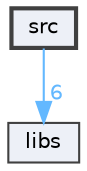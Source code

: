 digraph "src"
{
 // LATEX_PDF_SIZE
  bgcolor="transparent";
  edge [fontname=Helvetica,fontsize=10,labelfontname=Helvetica,labelfontsize=10];
  node [fontname=Helvetica,fontsize=10,shape=box,height=0.2,width=0.4];
  compound=true
  dir_68267d1309a1af8e8297ef4c3efbcdba [label="src", fillcolor="#edf0f7", color="grey25", style="filled,bold", URL="dir_68267d1309a1af8e8297ef4c3efbcdba.html",tooltip=""];
  dir_6719ab1f1f7655efc2fa43f7eb574fd1 [label="libs", fillcolor="#edf0f7", color="grey25", style="filled", URL="dir_6719ab1f1f7655efc2fa43f7eb574fd1.html",tooltip=""];
  dir_68267d1309a1af8e8297ef4c3efbcdba->dir_6719ab1f1f7655efc2fa43f7eb574fd1 [headlabel="6", labeldistance=1.5 headhref="dir_000001_000000.html" href="dir_000001_000000.html" color="steelblue1" fontcolor="steelblue1"];
}
